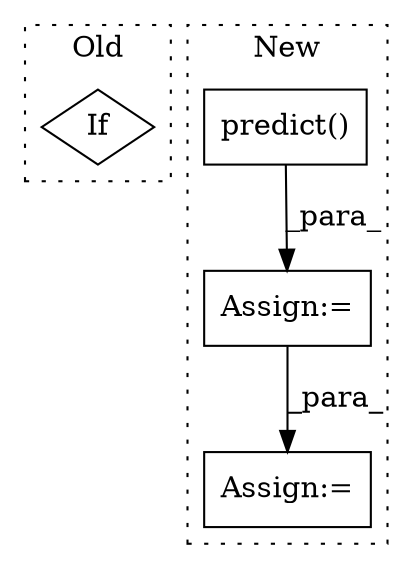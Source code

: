 digraph G {
subgraph cluster0 {
1 [label="If" a="96" s="11690" l="3" shape="diamond"];
label = "Old";
style="dotted";
}
subgraph cluster1 {
2 [label="predict()" a="75" s="12083,12099" l="10,1" shape="box"];
3 [label="Assign:=" a="68" s="12080" l="3" shape="box"];
4 [label="Assign:=" a="68" s="12109" l="3" shape="box"];
label = "New";
style="dotted";
}
2 -> 3 [label="_para_"];
3 -> 4 [label="_para_"];
}